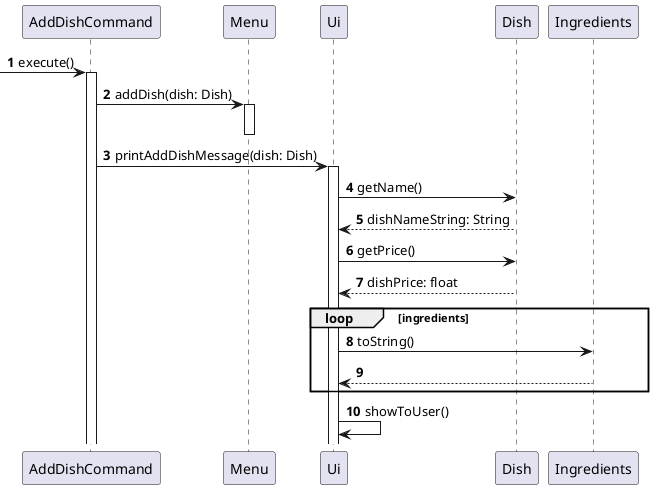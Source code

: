 @startuml
'https://plantuml.com/sequence-diagram
autonumber

-> AddDishCommand: execute()
activate AddDishCommand
AddDishCommand -> Menu: addDish(dish: Dish)
activate Menu
deactivate Menu
AddDishCommand -> Ui: printAddDishMessage(dish: Dish)

activate Ui
Ui -> Dish: getName()
Dish --> Ui: dishNameString: String
Ui -> Dish: getPrice()
Dish --> Ui: dishPrice: float


loop ingredients
Ui -> Ingredients: toString()
Ingredients --> Ui
end loop

Ui -> Ui: showToUser()



@enduml